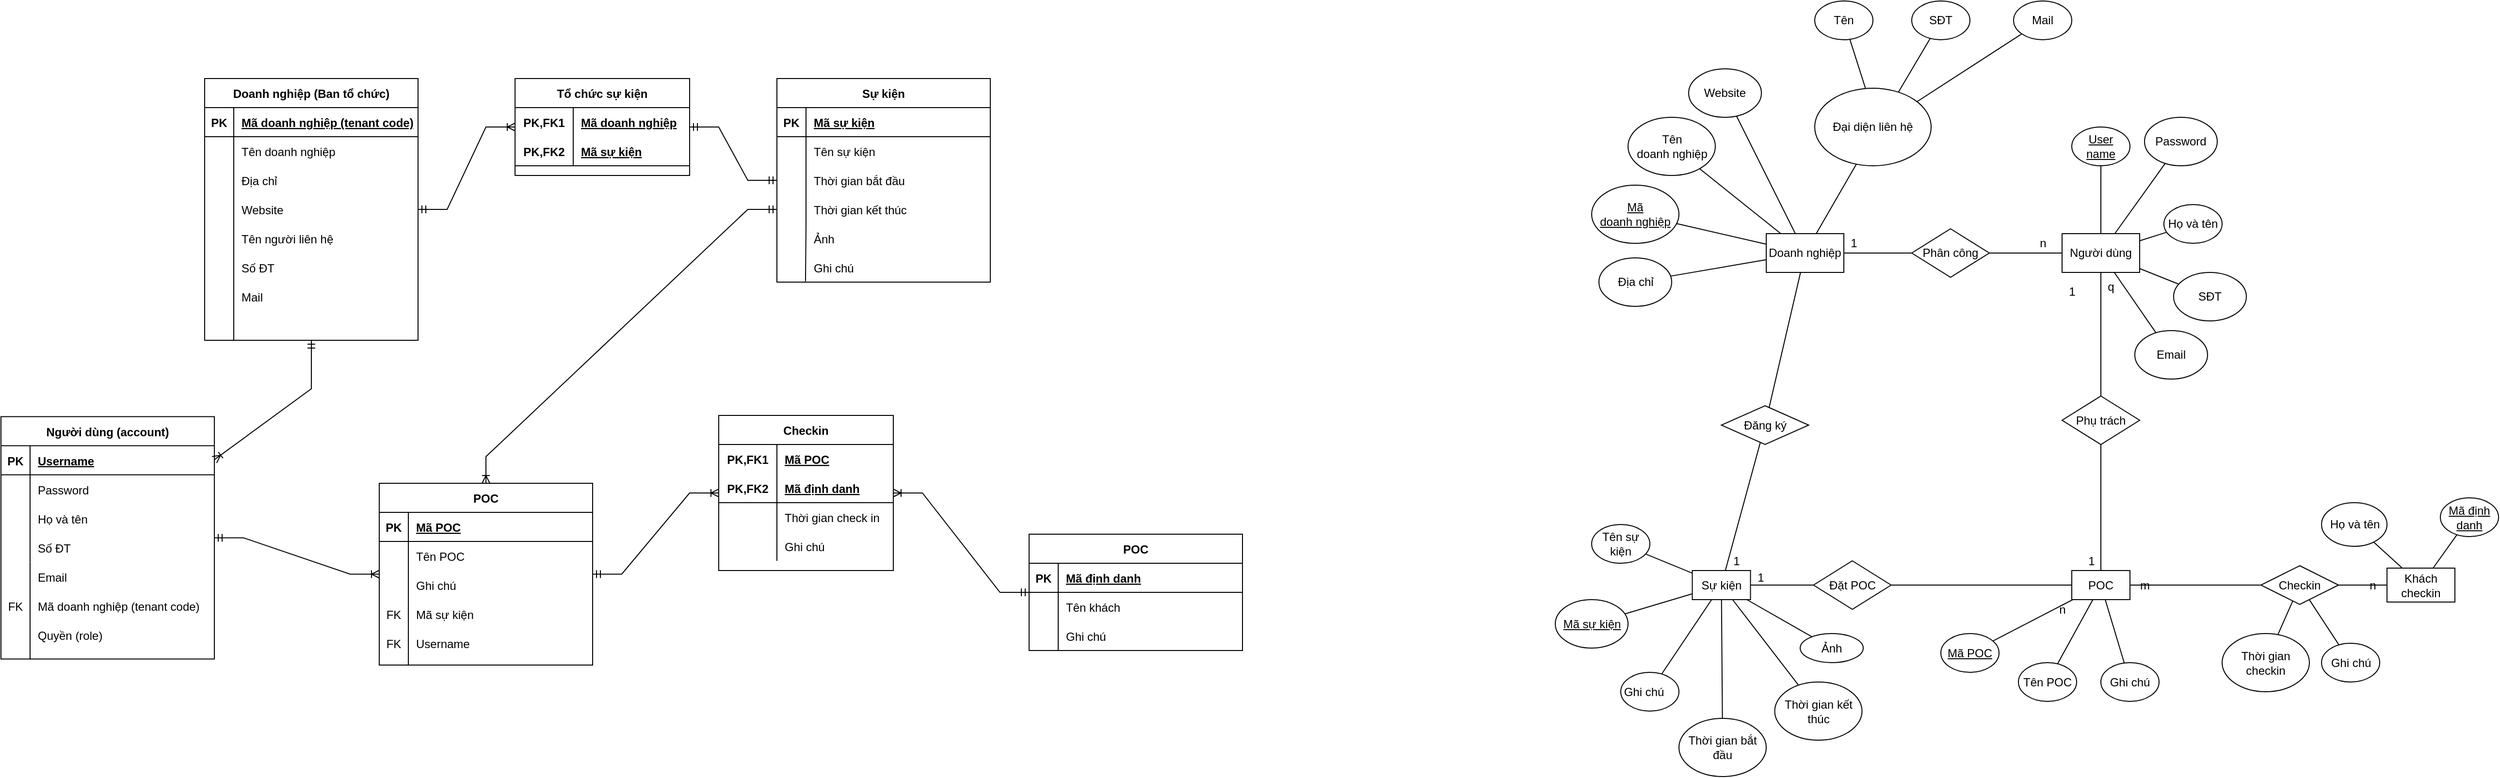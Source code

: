 <mxfile version="21.5.2" type="github" pages="2">
  <diagram id="NBLPQz6HrpRqBc9m8qpC" name="Page-1">
    <mxGraphModel dx="3808" dy="842" grid="1" gridSize="10" guides="1" tooltips="1" connect="1" arrows="1" fold="1" page="1" pageScale="1" pageWidth="850" pageHeight="1100" math="0" shadow="0">
      <root>
        <mxCell id="0" />
        <mxCell id="1" parent="0" />
        <mxCell id="om673MOu-7WY-k-pcmnC-1" value="Doanh nghiệp" style="rounded=0;whiteSpace=wrap;html=1;" parent="1" vertex="1">
          <mxGeometry x="80" y="240" width="80" height="40" as="geometry" />
        </mxCell>
        <mxCell id="om673MOu-7WY-k-pcmnC-2" value="Tên &lt;br&gt;doanh nghiệp" style="ellipse;whiteSpace=wrap;html=1;" parent="1" vertex="1">
          <mxGeometry x="-62.5" y="120" width="90" height="60" as="geometry" />
        </mxCell>
        <mxCell id="om673MOu-7WY-k-pcmnC-3" value="Website" style="ellipse;whiteSpace=wrap;html=1;" parent="1" vertex="1">
          <mxGeometry y="70" width="75" height="50" as="geometry" />
        </mxCell>
        <mxCell id="om673MOu-7WY-k-pcmnC-4" value="&lt;u&gt;Mã&lt;br&gt;doanh nghiệp&lt;/u&gt;" style="ellipse;whiteSpace=wrap;html=1;" parent="1" vertex="1">
          <mxGeometry x="-100" y="190" width="90" height="60" as="geometry" />
        </mxCell>
        <mxCell id="om673MOu-7WY-k-pcmnC-5" value="Địa chỉ" style="ellipse;whiteSpace=wrap;html=1;" parent="1" vertex="1">
          <mxGeometry x="-92.5" y="265" width="75" height="50" as="geometry" />
        </mxCell>
        <mxCell id="om673MOu-7WY-k-pcmnC-7" value="Tên" style="ellipse;whiteSpace=wrap;html=1;" parent="1" vertex="1">
          <mxGeometry x="130" width="60" height="40" as="geometry" />
        </mxCell>
        <mxCell id="om673MOu-7WY-k-pcmnC-8" value="SĐT" style="ellipse;whiteSpace=wrap;html=1;" parent="1" vertex="1">
          <mxGeometry x="230" width="60" height="40" as="geometry" />
        </mxCell>
        <mxCell id="om673MOu-7WY-k-pcmnC-9" value="Mail" style="ellipse;whiteSpace=wrap;html=1;" parent="1" vertex="1">
          <mxGeometry x="335" width="60" height="40" as="geometry" />
        </mxCell>
        <mxCell id="om673MOu-7WY-k-pcmnC-11" value="" style="endArrow=none;html=1;rounded=0;" parent="1" target="om673MOu-7WY-k-pcmnC-7" edge="1">
          <mxGeometry width="50" height="50" relative="1" as="geometry">
            <mxPoint x="188.636" y="110" as="sourcePoint" />
            <mxPoint x="130" y="195" as="targetPoint" />
          </mxGeometry>
        </mxCell>
        <mxCell id="om673MOu-7WY-k-pcmnC-12" value="" style="endArrow=none;html=1;rounded=0;" parent="1" target="om673MOu-7WY-k-pcmnC-8" edge="1">
          <mxGeometry width="50" height="50" relative="1" as="geometry">
            <mxPoint x="206.818" y="110" as="sourcePoint" />
            <mxPoint x="130" y="100" as="targetPoint" />
          </mxGeometry>
        </mxCell>
        <mxCell id="om673MOu-7WY-k-pcmnC-13" value="" style="endArrow=none;html=1;rounded=0;" parent="1" target="om673MOu-7WY-k-pcmnC-9" edge="1">
          <mxGeometry width="50" height="50" relative="1" as="geometry">
            <mxPoint x="225.909" y="110" as="sourcePoint" />
            <mxPoint x="196.953" y="132.804" as="targetPoint" />
          </mxGeometry>
        </mxCell>
        <mxCell id="om673MOu-7WY-k-pcmnC-14" value="" style="endArrow=none;html=1;rounded=0;" parent="1" source="om673MOu-7WY-k-pcmnC-2" target="om673MOu-7WY-k-pcmnC-1" edge="1">
          <mxGeometry width="50" height="50" relative="1" as="geometry">
            <mxPoint x="167.5" y="170" as="sourcePoint" />
            <mxPoint x="240" y="170" as="targetPoint" />
          </mxGeometry>
        </mxCell>
        <mxCell id="om673MOu-7WY-k-pcmnC-15" value="" style="endArrow=none;html=1;rounded=0;" parent="1" source="om673MOu-7WY-k-pcmnC-3" target="om673MOu-7WY-k-pcmnC-1" edge="1">
          <mxGeometry width="50" height="50" relative="1" as="geometry">
            <mxPoint x="32.557" y="216.525" as="sourcePoint" />
            <mxPoint x="70" y="233.333" as="targetPoint" />
          </mxGeometry>
        </mxCell>
        <mxCell id="om673MOu-7WY-k-pcmnC-16" value="" style="endArrow=none;html=1;rounded=0;" parent="1" source="om673MOu-7WY-k-pcmnC-4" target="om673MOu-7WY-k-pcmnC-1" edge="1">
          <mxGeometry width="50" height="50" relative="1" as="geometry">
            <mxPoint x="21.448" y="136.574" as="sourcePoint" />
            <mxPoint x="103.621" y="230" as="targetPoint" />
          </mxGeometry>
        </mxCell>
        <mxCell id="om673MOu-7WY-k-pcmnC-17" value="" style="endArrow=none;html=1;rounded=0;" parent="1" source="om673MOu-7WY-k-pcmnC-5" target="om673MOu-7WY-k-pcmnC-1" edge="1">
          <mxGeometry width="50" height="50" relative="1" as="geometry">
            <mxPoint x="-20.1" y="268.004" as="sourcePoint" />
            <mxPoint x="70" y="263.077" as="targetPoint" />
          </mxGeometry>
        </mxCell>
        <mxCell id="om673MOu-7WY-k-pcmnC-18" value="Người dùng" style="rounded=0;whiteSpace=wrap;html=1;" parent="1" vertex="1">
          <mxGeometry x="385" y="240" width="80" height="40" as="geometry" />
        </mxCell>
        <mxCell id="om673MOu-7WY-k-pcmnC-19" value="&lt;u&gt;User name&lt;/u&gt;" style="ellipse;whiteSpace=wrap;html=1;" parent="1" vertex="1">
          <mxGeometry x="395" y="130" width="60" height="40" as="geometry" />
        </mxCell>
        <mxCell id="om673MOu-7WY-k-pcmnC-20" value="Password" style="ellipse;whiteSpace=wrap;html=1;" parent="1" vertex="1">
          <mxGeometry x="470" y="120" width="75" height="50" as="geometry" />
        </mxCell>
        <mxCell id="om673MOu-7WY-k-pcmnC-21" value="Họ và tên" style="ellipse;whiteSpace=wrap;html=1;" parent="1" vertex="1">
          <mxGeometry x="490" y="210" width="60" height="40" as="geometry" />
        </mxCell>
        <mxCell id="om673MOu-7WY-k-pcmnC-22" value="SĐT" style="ellipse;whiteSpace=wrap;html=1;" parent="1" vertex="1">
          <mxGeometry x="500" y="280" width="75" height="50" as="geometry" />
        </mxCell>
        <mxCell id="om673MOu-7WY-k-pcmnC-23" value="Email" style="ellipse;whiteSpace=wrap;html=1;" parent="1" vertex="1">
          <mxGeometry x="460" y="340" width="75" height="50" as="geometry" />
        </mxCell>
        <mxCell id="om673MOu-7WY-k-pcmnC-24" value="Phân công" style="rhombus;whiteSpace=wrap;html=1;" parent="1" vertex="1">
          <mxGeometry x="230" y="235" width="80" height="50" as="geometry" />
        </mxCell>
        <mxCell id="om673MOu-7WY-k-pcmnC-25" value="" style="endArrow=none;html=1;rounded=0;" parent="1" source="om673MOu-7WY-k-pcmnC-1" target="om673MOu-7WY-k-pcmnC-24" edge="1">
          <mxGeometry width="50" height="50" relative="1" as="geometry">
            <mxPoint x="230" y="290" as="sourcePoint" />
            <mxPoint x="280" y="240" as="targetPoint" />
          </mxGeometry>
        </mxCell>
        <mxCell id="om673MOu-7WY-k-pcmnC-26" value="" style="endArrow=none;html=1;rounded=0;" parent="1" source="om673MOu-7WY-k-pcmnC-24" target="om673MOu-7WY-k-pcmnC-18" edge="1">
          <mxGeometry width="50" height="50" relative="1" as="geometry">
            <mxPoint x="170" y="271.333" as="sourcePoint" />
            <mxPoint x="242.025" y="273.734" as="targetPoint" />
          </mxGeometry>
        </mxCell>
        <mxCell id="om673MOu-7WY-k-pcmnC-28" value="1" style="text;html=1;align=center;verticalAlign=middle;resizable=0;points=[];autosize=1;strokeColor=none;fillColor=none;" parent="1" vertex="1">
          <mxGeometry x="155" y="235" width="30" height="30" as="geometry" />
        </mxCell>
        <mxCell id="om673MOu-7WY-k-pcmnC-29" value="n" style="text;html=1;align=center;verticalAlign=middle;resizable=0;points=[];autosize=1;strokeColor=none;fillColor=none;" parent="1" vertex="1">
          <mxGeometry x="350" y="235" width="30" height="30" as="geometry" />
        </mxCell>
        <mxCell id="om673MOu-7WY-k-pcmnC-30" value="" style="endArrow=none;html=1;rounded=0;" parent="1" source="om673MOu-7WY-k-pcmnC-18" target="om673MOu-7WY-k-pcmnC-19" edge="1">
          <mxGeometry width="50" height="50" relative="1" as="geometry">
            <mxPoint x="230" y="290" as="sourcePoint" />
            <mxPoint x="280" y="240" as="targetPoint" />
          </mxGeometry>
        </mxCell>
        <mxCell id="om673MOu-7WY-k-pcmnC-31" value="" style="endArrow=none;html=1;rounded=0;" parent="1" source="om673MOu-7WY-k-pcmnC-18" target="om673MOu-7WY-k-pcmnC-20" edge="1">
          <mxGeometry width="50" height="50" relative="1" as="geometry">
            <mxPoint x="426.364" y="250" as="sourcePoint" />
            <mxPoint x="413.61" y="179.855" as="targetPoint" />
          </mxGeometry>
        </mxCell>
        <mxCell id="om673MOu-7WY-k-pcmnC-32" value="" style="endArrow=none;html=1;rounded=0;" parent="1" source="om673MOu-7WY-k-pcmnC-18" target="om673MOu-7WY-k-pcmnC-21" edge="1">
          <mxGeometry width="50" height="50" relative="1" as="geometry">
            <mxPoint x="445.238" y="250" as="sourcePoint" />
            <mxPoint x="500.613" y="177.322" as="targetPoint" />
          </mxGeometry>
        </mxCell>
        <mxCell id="om673MOu-7WY-k-pcmnC-34" value="" style="endArrow=none;html=1;rounded=0;" parent="1" source="om673MOu-7WY-k-pcmnC-18" target="om673MOu-7WY-k-pcmnC-22" edge="1">
          <mxGeometry width="50" height="50" relative="1" as="geometry">
            <mxPoint x="470" y="258" as="sourcePoint" />
            <mxPoint x="502.642" y="248.207" as="targetPoint" />
          </mxGeometry>
        </mxCell>
        <mxCell id="om673MOu-7WY-k-pcmnC-35" value="" style="endArrow=none;html=1;rounded=0;" parent="1" source="om673MOu-7WY-k-pcmnC-18" target="om673MOu-7WY-k-pcmnC-23" edge="1">
          <mxGeometry width="50" height="50" relative="1" as="geometry">
            <mxPoint x="470" y="285.294" as="sourcePoint" />
            <mxPoint x="515.018" y="302.507" as="targetPoint" />
          </mxGeometry>
        </mxCell>
        <mxCell id="om673MOu-7WY-k-pcmnC-36" value="Sự kiện" style="rounded=0;whiteSpace=wrap;html=1;" parent="1" vertex="1">
          <mxGeometry x="3.75" y="587.5" width="60" height="30" as="geometry" />
        </mxCell>
        <mxCell id="om673MOu-7WY-k-pcmnC-37" value="Tên sự kiện" style="ellipse;whiteSpace=wrap;html=1;" parent="1" vertex="1">
          <mxGeometry x="-100" y="540" width="60" height="40" as="geometry" />
        </mxCell>
        <mxCell id="om673MOu-7WY-k-pcmnC-38" value="&lt;u&gt;Mã sự kiện&lt;/u&gt;" style="ellipse;whiteSpace=wrap;html=1;" parent="1" vertex="1">
          <mxGeometry x="-137.5" y="617.5" width="75" height="50" as="geometry" />
        </mxCell>
        <mxCell id="om673MOu-7WY-k-pcmnC-40" value="Ghi chú&lt;span style=&quot;white-space: pre;&quot;&gt;&#x9;&lt;/span&gt;" style="ellipse;whiteSpace=wrap;html=1;" parent="1" vertex="1">
          <mxGeometry x="-70" y="692.5" width="60" height="40" as="geometry" />
        </mxCell>
        <mxCell id="om673MOu-7WY-k-pcmnC-41" value="Thời gian bắt đầu" style="ellipse;whiteSpace=wrap;html=1;" parent="1" vertex="1">
          <mxGeometry x="-10" y="740" width="90" height="60" as="geometry" />
        </mxCell>
        <mxCell id="om673MOu-7WY-k-pcmnC-42" value="Thời gian kết thúc" style="ellipse;whiteSpace=wrap;html=1;" parent="1" vertex="1">
          <mxGeometry x="88.75" y="702.5" width="90" height="60" as="geometry" />
        </mxCell>
        <mxCell id="om673MOu-7WY-k-pcmnC-44" value="" style="endArrow=none;html=1;rounded=0;" parent="1" source="om673MOu-7WY-k-pcmnC-37" target="om673MOu-7WY-k-pcmnC-36" edge="1">
          <mxGeometry width="50" height="50" relative="1" as="geometry">
            <mxPoint x="-63.3" y="599.767" as="sourcePoint" />
            <mxPoint x="8.75" y="619.423" as="targetPoint" />
          </mxGeometry>
        </mxCell>
        <mxCell id="om673MOu-7WY-k-pcmnC-45" value="" style="endArrow=none;html=1;rounded=0;" parent="1" source="om673MOu-7WY-k-pcmnC-38" target="om673MOu-7WY-k-pcmnC-36" edge="1">
          <mxGeometry width="50" height="50" relative="1" as="geometry">
            <mxPoint x="-70.693" y="655.42" as="sourcePoint" />
            <mxPoint x="8.75" y="635.136" as="targetPoint" />
          </mxGeometry>
        </mxCell>
        <mxCell id="om673MOu-7WY-k-pcmnC-46" value="" style="endArrow=none;html=1;rounded=0;" parent="1" source="om673MOu-7WY-k-pcmnC-40" target="om673MOu-7WY-k-pcmnC-36" edge="1">
          <mxGeometry width="50" height="50" relative="1" as="geometry">
            <mxPoint x="-41.144" y="697.553" as="sourcePoint" />
            <mxPoint x="21.667" y="642.5" as="targetPoint" />
          </mxGeometry>
        </mxCell>
        <mxCell id="om673MOu-7WY-k-pcmnC-47" value="" style="endArrow=none;html=1;rounded=0;" parent="1" source="om673MOu-7WY-k-pcmnC-41" target="om673MOu-7WY-k-pcmnC-36" edge="1">
          <mxGeometry width="50" height="50" relative="1" as="geometry">
            <mxPoint x="8.131" y="762.714" as="sourcePoint" />
            <mxPoint x="35.363" y="642.5" as="targetPoint" />
          </mxGeometry>
        </mxCell>
        <mxCell id="om673MOu-7WY-k-pcmnC-48" value="" style="endArrow=none;html=1;rounded=0;" parent="1" source="om673MOu-7WY-k-pcmnC-42" target="om673MOu-7WY-k-pcmnC-36" edge="1">
          <mxGeometry width="50" height="50" relative="1" as="geometry">
            <mxPoint x="83.988" y="763.214" as="sourcePoint" />
            <mxPoint x="43.75" y="642.5" as="targetPoint" />
          </mxGeometry>
        </mxCell>
        <mxCell id="om673MOu-7WY-k-pcmnC-49" value="Đặt POC" style="rhombus;whiteSpace=wrap;html=1;" parent="1" vertex="1">
          <mxGeometry x="128.75" y="577.5" width="80" height="50" as="geometry" />
        </mxCell>
        <mxCell id="om673MOu-7WY-k-pcmnC-50" value="" style="endArrow=none;html=1;rounded=0;" parent="1" source="om673MOu-7WY-k-pcmnC-36" target="om673MOu-7WY-k-pcmnC-49" edge="1">
          <mxGeometry width="50" height="50" relative="1" as="geometry">
            <mxPoint x="138.75" y="572.5" as="sourcePoint" />
            <mxPoint x="188.75" y="522.5" as="targetPoint" />
          </mxGeometry>
        </mxCell>
        <mxCell id="om673MOu-7WY-k-pcmnC-53" value="n" style="text;html=1;align=center;verticalAlign=middle;resizable=0;points=[];autosize=1;strokeColor=none;fillColor=none;" parent="1" vertex="1">
          <mxGeometry x="370" y="612.5" width="30" height="30" as="geometry" />
        </mxCell>
        <mxCell id="om673MOu-7WY-k-pcmnC-54" value="" style="endArrow=none;html=1;rounded=0;" parent="1" source="om673MOu-7WY-k-pcmnC-56" target="om673MOu-7WY-k-pcmnC-49" edge="1">
          <mxGeometry width="50" height="50" relative="1" as="geometry">
            <mxPoint x="230" y="490" as="sourcePoint" />
            <mxPoint x="280" y="440" as="targetPoint" />
          </mxGeometry>
        </mxCell>
        <mxCell id="om673MOu-7WY-k-pcmnC-55" value="&lt;u&gt;Mã POC&lt;/u&gt;" style="ellipse;whiteSpace=wrap;html=1;" parent="1" vertex="1">
          <mxGeometry x="260" y="652.5" width="60" height="40" as="geometry" />
        </mxCell>
        <mxCell id="om673MOu-7WY-k-pcmnC-56" value="POC" style="rounded=0;whiteSpace=wrap;html=1;" parent="1" vertex="1">
          <mxGeometry x="395" y="587.5" width="60" height="30" as="geometry" />
        </mxCell>
        <mxCell id="om673MOu-7WY-k-pcmnC-57" value="" style="endArrow=none;html=1;rounded=0;" parent="1" source="om673MOu-7WY-k-pcmnC-55" target="om673MOu-7WY-k-pcmnC-56" edge="1">
          <mxGeometry width="50" height="50" relative="1" as="geometry">
            <mxPoint x="370" y="602.5" as="sourcePoint" />
            <mxPoint x="420" y="552.5" as="targetPoint" />
          </mxGeometry>
        </mxCell>
        <mxCell id="om673MOu-7WY-k-pcmnC-58" value="Checkin" style="rhombus;whiteSpace=wrap;html=1;" parent="1" vertex="1">
          <mxGeometry x="590" y="582.5" width="80" height="40" as="geometry" />
        </mxCell>
        <mxCell id="om673MOu-7WY-k-pcmnC-59" value="Khách checkin" style="rounded=0;whiteSpace=wrap;html=1;" parent="1" vertex="1">
          <mxGeometry x="720" y="585" width="70" height="35" as="geometry" />
        </mxCell>
        <mxCell id="om673MOu-7WY-k-pcmnC-60" value="Mã định danh" style="ellipse;whiteSpace=wrap;html=1;fontStyle=4" parent="1" vertex="1">
          <mxGeometry x="775" y="512.5" width="60" height="40" as="geometry" />
        </mxCell>
        <mxCell id="om673MOu-7WY-k-pcmnC-61" value="Họ và tên" style="ellipse;whiteSpace=wrap;html=1;" parent="1" vertex="1">
          <mxGeometry x="652.5" y="517.5" width="67.5" height="45" as="geometry" />
        </mxCell>
        <mxCell id="om673MOu-7WY-k-pcmnC-64" value="Thời gian checkin" style="ellipse;whiteSpace=wrap;html=1;" parent="1" vertex="1">
          <mxGeometry x="550" y="652.5" width="90" height="60" as="geometry" />
        </mxCell>
        <mxCell id="om673MOu-7WY-k-pcmnC-65" value="" style="endArrow=none;html=1;rounded=0;" parent="1" source="om673MOu-7WY-k-pcmnC-64" target="om673MOu-7WY-k-pcmnC-58" edge="1">
          <mxGeometry width="50" height="50" relative="1" as="geometry">
            <mxPoint x="435" y="622.5" as="sourcePoint" />
            <mxPoint x="485" y="572.5" as="targetPoint" />
          </mxGeometry>
        </mxCell>
        <mxCell id="om673MOu-7WY-k-pcmnC-66" value="" style="endArrow=none;html=1;rounded=0;startArrow=none;" parent="1" source="om673MOu-7WY-k-pcmnC-56" target="om673MOu-7WY-k-pcmnC-58" edge="1">
          <mxGeometry width="50" height="50" relative="1" as="geometry">
            <mxPoint x="240" y="612.5" as="sourcePoint" />
            <mxPoint x="290" y="562.5" as="targetPoint" />
          </mxGeometry>
        </mxCell>
        <mxCell id="om673MOu-7WY-k-pcmnC-67" value="" style="endArrow=none;html=1;rounded=0;" parent="1" source="om673MOu-7WY-k-pcmnC-58" target="om673MOu-7WY-k-pcmnC-59" edge="1">
          <mxGeometry width="50" height="50" relative="1" as="geometry">
            <mxPoint x="530" y="621.429" as="sourcePoint" />
            <mxPoint x="602.667" y="618.833" as="targetPoint" />
          </mxGeometry>
        </mxCell>
        <mxCell id="om673MOu-7WY-k-pcmnC-68" value="" style="endArrow=none;html=1;rounded=0;" parent="1" source="om673MOu-7WY-k-pcmnC-60" target="om673MOu-7WY-k-pcmnC-59" edge="1">
          <mxGeometry width="50" height="50" relative="1" as="geometry">
            <mxPoint x="680" y="622.5" as="sourcePoint" />
            <mxPoint x="735" y="622.5" as="targetPoint" />
          </mxGeometry>
        </mxCell>
        <mxCell id="om673MOu-7WY-k-pcmnC-69" value="" style="endArrow=none;html=1;rounded=0;" parent="1" source="om673MOu-7WY-k-pcmnC-61" target="om673MOu-7WY-k-pcmnC-59" edge="1">
          <mxGeometry width="50" height="50" relative="1" as="geometry">
            <mxPoint x="789.081" y="682.893" as="sourcePoint" />
            <mxPoint x="775.469" y="640" as="targetPoint" />
          </mxGeometry>
        </mxCell>
        <mxCell id="om673MOu-7WY-k-pcmnC-71" value="n" style="text;html=1;align=center;verticalAlign=middle;resizable=0;points=[];autosize=1;strokeColor=none;fillColor=none;" parent="1" vertex="1">
          <mxGeometry x="690" y="587.5" width="30" height="30" as="geometry" />
        </mxCell>
        <mxCell id="om673MOu-7WY-k-pcmnC-72" value="1" style="text;html=1;align=center;verticalAlign=middle;resizable=0;points=[];autosize=1;strokeColor=none;fillColor=none;" parent="1" vertex="1">
          <mxGeometry x="58.75" y="580" width="30" height="30" as="geometry" />
        </mxCell>
        <mxCell id="om673MOu-7WY-k-pcmnC-73" value="Phụ trách" style="rhombus;whiteSpace=wrap;html=1;" parent="1" vertex="1">
          <mxGeometry x="385" y="407.5" width="80" height="50" as="geometry" />
        </mxCell>
        <mxCell id="om673MOu-7WY-k-pcmnC-74" value="Ghi chú" style="ellipse;whiteSpace=wrap;html=1;" parent="1" vertex="1">
          <mxGeometry x="652.5" y="662.5" width="60" height="40" as="geometry" />
        </mxCell>
        <mxCell id="om673MOu-7WY-k-pcmnC-75" value="" style="endArrow=none;html=1;rounded=0;" parent="1" source="om673MOu-7WY-k-pcmnC-74" target="om673MOu-7WY-k-pcmnC-58" edge="1">
          <mxGeometry width="50" height="50" relative="1" as="geometry">
            <mxPoint x="623.22" y="683.005" as="sourcePoint" />
            <mxPoint x="635.122" y="640.061" as="targetPoint" />
          </mxGeometry>
        </mxCell>
        <mxCell id="om673MOu-7WY-k-pcmnC-76" value="" style="endArrow=none;html=1;rounded=0;" parent="1" source="om673MOu-7WY-k-pcmnC-73" target="om673MOu-7WY-k-pcmnC-18" edge="1">
          <mxGeometry width="50" height="50" relative="1" as="geometry">
            <mxPoint x="290" y="440" as="sourcePoint" />
            <mxPoint x="340" y="390" as="targetPoint" />
          </mxGeometry>
        </mxCell>
        <mxCell id="om673MOu-7WY-k-pcmnC-77" value="" style="endArrow=none;html=1;rounded=0;" parent="1" source="om673MOu-7WY-k-pcmnC-56" target="om673MOu-7WY-k-pcmnC-73" edge="1">
          <mxGeometry width="50" height="50" relative="1" as="geometry">
            <mxPoint x="235.714" y="388.929" as="sourcePoint" />
            <mxPoint x="147.778" y="290" as="targetPoint" />
          </mxGeometry>
        </mxCell>
        <mxCell id="om673MOu-7WY-k-pcmnC-78" value="1" style="text;html=1;align=center;verticalAlign=middle;resizable=0;points=[];autosize=1;strokeColor=none;fillColor=none;" parent="1" vertex="1">
          <mxGeometry x="400" y="562.5" width="30" height="30" as="geometry" />
        </mxCell>
        <mxCell id="om673MOu-7WY-k-pcmnC-79" value="q" style="text;html=1;align=center;verticalAlign=middle;resizable=0;points=[];autosize=1;strokeColor=none;fillColor=none;" parent="1" vertex="1">
          <mxGeometry x="420" y="280" width="30" height="30" as="geometry" />
        </mxCell>
        <mxCell id="om673MOu-7WY-k-pcmnC-80" value="Ghi chú" style="ellipse;whiteSpace=wrap;html=1;" parent="1" vertex="1">
          <mxGeometry x="425" y="682.5" width="60" height="40" as="geometry" />
        </mxCell>
        <mxCell id="om673MOu-7WY-k-pcmnC-81" value="" style="endArrow=none;html=1;rounded=0;" parent="1" source="om673MOu-7WY-k-pcmnC-56" target="om673MOu-7WY-k-pcmnC-80" edge="1">
          <mxGeometry width="50" height="50" relative="1" as="geometry">
            <mxPoint x="456.648" y="571.709" as="sourcePoint" />
            <mxPoint x="441.429" y="607.5" as="targetPoint" />
          </mxGeometry>
        </mxCell>
        <mxCell id="a5qVzslOi8bkMz1FifIJ-1" value="Ảnh" style="ellipse;whiteSpace=wrap;html=1;" parent="1" vertex="1">
          <mxGeometry x="115" y="652.5" width="65" height="30" as="geometry" />
        </mxCell>
        <mxCell id="a5qVzslOi8bkMz1FifIJ-2" value="" style="endArrow=none;html=1;rounded=0;" parent="1" source="a5qVzslOi8bkMz1FifIJ-1" target="om673MOu-7WY-k-pcmnC-36" edge="1">
          <mxGeometry width="50" height="50" relative="1" as="geometry">
            <mxPoint x="153.197" y="717.806" as="sourcePoint" />
            <mxPoint x="59.327" y="627.5" as="targetPoint" />
          </mxGeometry>
        </mxCell>
        <mxCell id="a5qVzslOi8bkMz1FifIJ-3" value="Tên POC" style="ellipse;whiteSpace=wrap;html=1;" parent="1" vertex="1">
          <mxGeometry x="340" y="682.5" width="60" height="40" as="geometry" />
        </mxCell>
        <mxCell id="a5qVzslOi8bkMz1FifIJ-4" value="" style="endArrow=none;html=1;rounded=0;" parent="1" source="om673MOu-7WY-k-pcmnC-56" target="a5qVzslOi8bkMz1FifIJ-3" edge="1">
          <mxGeometry width="50" height="50" relative="1" as="geometry">
            <mxPoint x="412.941" y="607.5" as="sourcePoint" />
            <mxPoint x="329.157" y="550.527" as="targetPoint" />
          </mxGeometry>
        </mxCell>
        <mxCell id="om673MOu-7WY-k-pcmnC-70" value="m" style="text;html=1;align=center;verticalAlign=middle;resizable=0;points=[];autosize=1;strokeColor=none;fillColor=none;" parent="1" vertex="1">
          <mxGeometry x="455" y="587.5" width="30" height="30" as="geometry" />
        </mxCell>
        <mxCell id="a5qVzslOi8bkMz1FifIJ-5" value="" style="endArrow=none;html=1;rounded=0;" parent="1" source="om673MOu-7WY-k-pcmnC-56" target="om673MOu-7WY-k-pcmnC-70" edge="1">
          <mxGeometry width="50" height="50" relative="1" as="geometry">
            <mxPoint x="455" y="612.5" as="sourcePoint" />
            <mxPoint x="590" y="612.5" as="targetPoint" />
          </mxGeometry>
        </mxCell>
        <mxCell id="bQAw-_y4k-nLKu9BF-pn-3" value="" style="endArrow=none;html=1;rounded=0;startArrow=none;" parent="1" source="bQAw-_y4k-nLKu9BF-pn-1" target="om673MOu-7WY-k-pcmnC-36" edge="1">
          <mxGeometry width="50" height="50" relative="1" as="geometry">
            <mxPoint x="73.75" y="597.591" as="sourcePoint" />
            <mxPoint x="223.279" y="523.279" as="targetPoint" />
          </mxGeometry>
        </mxCell>
        <mxCell id="bQAw-_y4k-nLKu9BF-pn-4" value="1" style="text;html=1;align=center;verticalAlign=middle;resizable=0;points=[];autosize=1;strokeColor=none;fillColor=none;" parent="1" vertex="1">
          <mxGeometry x="33.75" y="562.5" width="30" height="30" as="geometry" />
        </mxCell>
        <mxCell id="bQAw-_y4k-nLKu9BF-pn-5" value="1" style="text;html=1;align=center;verticalAlign=middle;resizable=0;points=[];autosize=1;strokeColor=none;fillColor=none;" parent="1" vertex="1">
          <mxGeometry x="380" y="285" width="30" height="30" as="geometry" />
        </mxCell>
        <mxCell id="bQAw-_y4k-nLKu9BF-pn-1" value="Đăng ký" style="rhombus;whiteSpace=wrap;html=1;" parent="1" vertex="1">
          <mxGeometry x="33.75" y="417.5" width="90" height="40" as="geometry" />
        </mxCell>
        <mxCell id="bQAw-_y4k-nLKu9BF-pn-7" value="" style="endArrow=none;html=1;rounded=0;" parent="1" source="om673MOu-7WY-k-pcmnC-1" target="bQAw-_y4k-nLKu9BF-pn-1" edge="1">
          <mxGeometry width="50" height="50" relative="1" as="geometry">
            <mxPoint x="50.885" y="587.5" as="sourcePoint" />
            <mxPoint x="402.153" y="280" as="targetPoint" />
          </mxGeometry>
        </mxCell>
        <mxCell id="bQAw-_y4k-nLKu9BF-pn-10" value="" style="endArrow=none;html=1;rounded=0;" parent="1" source="om673MOu-7WY-k-pcmnC-1" edge="1">
          <mxGeometry width="50" height="50" relative="1" as="geometry">
            <mxPoint x="177.059" y="153.529" as="sourcePoint" />
            <mxPoint x="183.462" y="150" as="targetPoint" />
          </mxGeometry>
        </mxCell>
        <mxCell id="PS5uZhhm2lRTmKztlze7-1" value="Đại diện liên hệ" style="ellipse;whiteSpace=wrap;html=1;" parent="1" vertex="1">
          <mxGeometry x="130" y="90" width="120" height="80" as="geometry" />
        </mxCell>
        <mxCell id="EWfTxcbi-qjkXGXBeAcr-1" value="Doanh nghiệp (Ban tổ chức)" style="shape=table;startSize=30;container=1;collapsible=1;childLayout=tableLayout;fixedRows=1;rowLines=0;fontStyle=1;align=center;resizeLast=1;" parent="1" vertex="1">
          <mxGeometry x="-1530" y="80" width="220" height="270" as="geometry" />
        </mxCell>
        <mxCell id="EWfTxcbi-qjkXGXBeAcr-2" value="" style="shape=tableRow;horizontal=0;startSize=0;swimlaneHead=0;swimlaneBody=0;fillColor=none;collapsible=0;dropTarget=0;points=[[0,0.5],[1,0.5]];portConstraint=eastwest;top=0;left=0;right=0;bottom=1;" parent="EWfTxcbi-qjkXGXBeAcr-1" vertex="1">
          <mxGeometry y="30" width="220" height="30" as="geometry" />
        </mxCell>
        <mxCell id="EWfTxcbi-qjkXGXBeAcr-3" value="PK" style="shape=partialRectangle;connectable=0;fillColor=none;top=0;left=0;bottom=0;right=0;fontStyle=1;overflow=hidden;" parent="EWfTxcbi-qjkXGXBeAcr-2" vertex="1">
          <mxGeometry width="30" height="30" as="geometry">
            <mxRectangle width="30" height="30" as="alternateBounds" />
          </mxGeometry>
        </mxCell>
        <mxCell id="EWfTxcbi-qjkXGXBeAcr-4" value="Mã doanh nghiệp (tenant code)" style="shape=partialRectangle;connectable=0;fillColor=none;top=0;left=0;bottom=0;right=0;align=left;spacingLeft=6;fontStyle=5;overflow=hidden;" parent="EWfTxcbi-qjkXGXBeAcr-2" vertex="1">
          <mxGeometry x="30" width="190" height="30" as="geometry">
            <mxRectangle width="190" height="30" as="alternateBounds" />
          </mxGeometry>
        </mxCell>
        <mxCell id="EWfTxcbi-qjkXGXBeAcr-5" value="" style="shape=tableRow;horizontal=0;startSize=0;swimlaneHead=0;swimlaneBody=0;fillColor=none;collapsible=0;dropTarget=0;points=[[0,0.5],[1,0.5]];portConstraint=eastwest;top=0;left=0;right=0;bottom=0;" parent="EWfTxcbi-qjkXGXBeAcr-1" vertex="1">
          <mxGeometry y="60" width="220" height="30" as="geometry" />
        </mxCell>
        <mxCell id="EWfTxcbi-qjkXGXBeAcr-6" value="" style="shape=partialRectangle;connectable=0;fillColor=none;top=0;left=0;bottom=0;right=0;editable=1;overflow=hidden;" parent="EWfTxcbi-qjkXGXBeAcr-5" vertex="1">
          <mxGeometry width="30" height="30" as="geometry">
            <mxRectangle width="30" height="30" as="alternateBounds" />
          </mxGeometry>
        </mxCell>
        <mxCell id="EWfTxcbi-qjkXGXBeAcr-7" value="Tên doanh nghiệp" style="shape=partialRectangle;connectable=0;fillColor=none;top=0;left=0;bottom=0;right=0;align=left;spacingLeft=6;overflow=hidden;" parent="EWfTxcbi-qjkXGXBeAcr-5" vertex="1">
          <mxGeometry x="30" width="190" height="30" as="geometry">
            <mxRectangle width="190" height="30" as="alternateBounds" />
          </mxGeometry>
        </mxCell>
        <mxCell id="EWfTxcbi-qjkXGXBeAcr-8" value="" style="shape=tableRow;horizontal=0;startSize=0;swimlaneHead=0;swimlaneBody=0;fillColor=none;collapsible=0;dropTarget=0;points=[[0,0.5],[1,0.5]];portConstraint=eastwest;top=0;left=0;right=0;bottom=0;" parent="EWfTxcbi-qjkXGXBeAcr-1" vertex="1">
          <mxGeometry y="90" width="220" height="30" as="geometry" />
        </mxCell>
        <mxCell id="EWfTxcbi-qjkXGXBeAcr-9" value="" style="shape=partialRectangle;connectable=0;fillColor=none;top=0;left=0;bottom=0;right=0;editable=1;overflow=hidden;" parent="EWfTxcbi-qjkXGXBeAcr-8" vertex="1">
          <mxGeometry width="30" height="30" as="geometry">
            <mxRectangle width="30" height="30" as="alternateBounds" />
          </mxGeometry>
        </mxCell>
        <mxCell id="EWfTxcbi-qjkXGXBeAcr-10" value="Địa chỉ" style="shape=partialRectangle;connectable=0;fillColor=none;top=0;left=0;bottom=0;right=0;align=left;spacingLeft=6;overflow=hidden;" parent="EWfTxcbi-qjkXGXBeAcr-8" vertex="1">
          <mxGeometry x="30" width="190" height="30" as="geometry">
            <mxRectangle width="190" height="30" as="alternateBounds" />
          </mxGeometry>
        </mxCell>
        <mxCell id="EWfTxcbi-qjkXGXBeAcr-11" value="" style="shape=tableRow;horizontal=0;startSize=0;swimlaneHead=0;swimlaneBody=0;fillColor=none;collapsible=0;dropTarget=0;points=[[0,0.5],[1,0.5]];portConstraint=eastwest;top=0;left=0;right=0;bottom=0;" parent="EWfTxcbi-qjkXGXBeAcr-1" vertex="1">
          <mxGeometry y="120" width="220" height="30" as="geometry" />
        </mxCell>
        <mxCell id="EWfTxcbi-qjkXGXBeAcr-12" value="" style="shape=partialRectangle;connectable=0;fillColor=none;top=0;left=0;bottom=0;right=0;editable=1;overflow=hidden;" parent="EWfTxcbi-qjkXGXBeAcr-11" vertex="1">
          <mxGeometry width="30" height="30" as="geometry">
            <mxRectangle width="30" height="30" as="alternateBounds" />
          </mxGeometry>
        </mxCell>
        <mxCell id="EWfTxcbi-qjkXGXBeAcr-13" value="Website" style="shape=partialRectangle;connectable=0;fillColor=none;top=0;left=0;bottom=0;right=0;align=left;spacingLeft=6;overflow=hidden;" parent="EWfTxcbi-qjkXGXBeAcr-11" vertex="1">
          <mxGeometry x="30" width="190" height="30" as="geometry">
            <mxRectangle width="190" height="30" as="alternateBounds" />
          </mxGeometry>
        </mxCell>
        <mxCell id="6AneTU_jauQ3DX77gTmR-18" value="" style="shape=tableRow;horizontal=0;startSize=0;swimlaneHead=0;swimlaneBody=0;fillColor=none;collapsible=0;dropTarget=0;points=[[0,0.5],[1,0.5]];portConstraint=eastwest;top=0;left=0;right=0;bottom=0;" parent="1" vertex="1">
          <mxGeometry x="-1530" y="230" width="220" height="30" as="geometry" />
        </mxCell>
        <mxCell id="6AneTU_jauQ3DX77gTmR-19" value="" style="shape=partialRectangle;connectable=0;fillColor=none;top=0;left=0;bottom=0;right=0;editable=1;overflow=hidden;" parent="6AneTU_jauQ3DX77gTmR-18" vertex="1">
          <mxGeometry width="30" height="30" as="geometry">
            <mxRectangle width="30" height="30" as="alternateBounds" />
          </mxGeometry>
        </mxCell>
        <mxCell id="6AneTU_jauQ3DX77gTmR-20" value="Tên người liên hệ" style="shape=partialRectangle;connectable=0;fillColor=none;top=0;left=0;bottom=0;right=0;align=left;spacingLeft=6;overflow=hidden;" parent="6AneTU_jauQ3DX77gTmR-18" vertex="1">
          <mxGeometry x="30" width="190" height="30" as="geometry">
            <mxRectangle width="190" height="30" as="alternateBounds" />
          </mxGeometry>
        </mxCell>
        <mxCell id="6AneTU_jauQ3DX77gTmR-21" value="" style="shape=tableRow;horizontal=0;startSize=0;swimlaneHead=0;swimlaneBody=0;fillColor=none;collapsible=0;dropTarget=0;points=[[0,0.5],[1,0.5]];portConstraint=eastwest;top=0;left=0;right=0;bottom=0;" parent="1" vertex="1">
          <mxGeometry x="-1530" y="260" width="220" height="30" as="geometry" />
        </mxCell>
        <mxCell id="6AneTU_jauQ3DX77gTmR-22" value="" style="shape=partialRectangle;connectable=0;fillColor=none;top=0;left=0;bottom=0;right=0;editable=1;overflow=hidden;" parent="6AneTU_jauQ3DX77gTmR-21" vertex="1">
          <mxGeometry width="30" height="30" as="geometry">
            <mxRectangle width="30" height="30" as="alternateBounds" />
          </mxGeometry>
        </mxCell>
        <mxCell id="6AneTU_jauQ3DX77gTmR-23" value="Số ĐT" style="shape=partialRectangle;connectable=0;fillColor=none;top=0;left=0;bottom=0;right=0;align=left;spacingLeft=6;overflow=hidden;" parent="6AneTU_jauQ3DX77gTmR-21" vertex="1">
          <mxGeometry x="30" width="190" height="30" as="geometry">
            <mxRectangle width="190" height="30" as="alternateBounds" />
          </mxGeometry>
        </mxCell>
        <mxCell id="6AneTU_jauQ3DX77gTmR-24" value="" style="shape=tableRow;horizontal=0;startSize=0;swimlaneHead=0;swimlaneBody=0;fillColor=none;collapsible=0;dropTarget=0;points=[[0,0.5],[1,0.5]];portConstraint=eastwest;top=0;left=0;right=0;bottom=0;" parent="1" vertex="1">
          <mxGeometry x="-1530" y="290" width="220" height="30" as="geometry" />
        </mxCell>
        <mxCell id="6AneTU_jauQ3DX77gTmR-25" value="" style="shape=partialRectangle;connectable=0;fillColor=none;top=0;left=0;bottom=0;right=0;editable=1;overflow=hidden;" parent="6AneTU_jauQ3DX77gTmR-24" vertex="1">
          <mxGeometry width="30" height="30" as="geometry">
            <mxRectangle width="30" height="30" as="alternateBounds" />
          </mxGeometry>
        </mxCell>
        <mxCell id="6AneTU_jauQ3DX77gTmR-26" value="Mail" style="shape=partialRectangle;connectable=0;fillColor=none;top=0;left=0;bottom=0;right=0;align=left;spacingLeft=6;overflow=hidden;" parent="6AneTU_jauQ3DX77gTmR-24" vertex="1">
          <mxGeometry x="30" width="190" height="30" as="geometry">
            <mxRectangle width="190" height="30" as="alternateBounds" />
          </mxGeometry>
        </mxCell>
        <mxCell id="6AneTU_jauQ3DX77gTmR-27" value="" style="endArrow=none;html=1;rounded=0;" parent="1" edge="1">
          <mxGeometry width="50" height="50" relative="1" as="geometry">
            <mxPoint x="-1500" y="350" as="sourcePoint" />
            <mxPoint x="-1500" y="225" as="targetPoint" />
          </mxGeometry>
        </mxCell>
        <mxCell id="6AneTU_jauQ3DX77gTmR-31" value="Tổ chức sự kiện" style="shape=table;startSize=30;container=1;collapsible=1;childLayout=tableLayout;fixedRows=1;rowLines=0;fontStyle=1;align=center;resizeLast=1;" parent="1" vertex="1">
          <mxGeometry x="-1210" y="80" width="180" height="100" as="geometry">
            <mxRectangle x="-1030" y="220" width="130" height="30" as="alternateBounds" />
          </mxGeometry>
        </mxCell>
        <mxCell id="6AneTU_jauQ3DX77gTmR-32" value="" style="shape=tableRow;horizontal=0;startSize=0;swimlaneHead=0;swimlaneBody=0;fillColor=none;collapsible=0;dropTarget=0;points=[[0,0.5],[1,0.5]];portConstraint=eastwest;top=0;left=0;right=0;bottom=0;" parent="6AneTU_jauQ3DX77gTmR-31" vertex="1">
          <mxGeometry y="30" width="180" height="30" as="geometry" />
        </mxCell>
        <mxCell id="6AneTU_jauQ3DX77gTmR-33" value="PK,FK1" style="shape=partialRectangle;connectable=0;fillColor=none;top=0;left=0;bottom=0;right=0;fontStyle=1;overflow=hidden;" parent="6AneTU_jauQ3DX77gTmR-32" vertex="1">
          <mxGeometry width="60" height="30" as="geometry">
            <mxRectangle width="60" height="30" as="alternateBounds" />
          </mxGeometry>
        </mxCell>
        <mxCell id="6AneTU_jauQ3DX77gTmR-34" value="Mã doanh nghiệp" style="shape=partialRectangle;connectable=0;fillColor=none;top=0;left=0;bottom=0;right=0;align=left;spacingLeft=6;fontStyle=5;overflow=hidden;" parent="6AneTU_jauQ3DX77gTmR-32" vertex="1">
          <mxGeometry x="60" width="120" height="30" as="geometry">
            <mxRectangle width="120" height="30" as="alternateBounds" />
          </mxGeometry>
        </mxCell>
        <mxCell id="6AneTU_jauQ3DX77gTmR-35" value="" style="shape=tableRow;horizontal=0;startSize=0;swimlaneHead=0;swimlaneBody=0;fillColor=none;collapsible=0;dropTarget=0;points=[[0,0.5],[1,0.5]];portConstraint=eastwest;top=0;left=0;right=0;bottom=1;" parent="6AneTU_jauQ3DX77gTmR-31" vertex="1">
          <mxGeometry y="60" width="180" height="30" as="geometry" />
        </mxCell>
        <mxCell id="6AneTU_jauQ3DX77gTmR-36" value="PK,FK2" style="shape=partialRectangle;connectable=0;fillColor=none;top=0;left=0;bottom=0;right=0;fontStyle=1;overflow=hidden;" parent="6AneTU_jauQ3DX77gTmR-35" vertex="1">
          <mxGeometry width="60" height="30" as="geometry">
            <mxRectangle width="60" height="30" as="alternateBounds" />
          </mxGeometry>
        </mxCell>
        <mxCell id="6AneTU_jauQ3DX77gTmR-37" value="Mã sự kiện" style="shape=partialRectangle;connectable=0;fillColor=none;top=0;left=0;bottom=0;right=0;align=left;spacingLeft=6;fontStyle=5;overflow=hidden;" parent="6AneTU_jauQ3DX77gTmR-35" vertex="1">
          <mxGeometry x="60" width="120" height="30" as="geometry">
            <mxRectangle width="120" height="30" as="alternateBounds" />
          </mxGeometry>
        </mxCell>
        <mxCell id="6AneTU_jauQ3DX77gTmR-47" value="Sự kiện" style="shape=table;startSize=30;container=1;collapsible=1;childLayout=tableLayout;fixedRows=1;rowLines=0;fontStyle=1;align=center;resizeLast=1;" parent="1" vertex="1">
          <mxGeometry x="-940" y="80" width="220" height="210" as="geometry" />
        </mxCell>
        <mxCell id="6AneTU_jauQ3DX77gTmR-48" value="" style="shape=tableRow;horizontal=0;startSize=0;swimlaneHead=0;swimlaneBody=0;fillColor=none;collapsible=0;dropTarget=0;points=[[0,0.5],[1,0.5]];portConstraint=eastwest;top=0;left=0;right=0;bottom=1;" parent="6AneTU_jauQ3DX77gTmR-47" vertex="1">
          <mxGeometry y="30" width="220" height="30" as="geometry" />
        </mxCell>
        <mxCell id="6AneTU_jauQ3DX77gTmR-49" value="PK" style="shape=partialRectangle;connectable=0;fillColor=none;top=0;left=0;bottom=0;right=0;fontStyle=1;overflow=hidden;" parent="6AneTU_jauQ3DX77gTmR-48" vertex="1">
          <mxGeometry width="30" height="30" as="geometry">
            <mxRectangle width="30" height="30" as="alternateBounds" />
          </mxGeometry>
        </mxCell>
        <mxCell id="6AneTU_jauQ3DX77gTmR-50" value="Mã sự kiện" style="shape=partialRectangle;connectable=0;fillColor=none;top=0;left=0;bottom=0;right=0;align=left;spacingLeft=6;fontStyle=5;overflow=hidden;" parent="6AneTU_jauQ3DX77gTmR-48" vertex="1">
          <mxGeometry x="30" width="190" height="30" as="geometry">
            <mxRectangle width="190" height="30" as="alternateBounds" />
          </mxGeometry>
        </mxCell>
        <mxCell id="6AneTU_jauQ3DX77gTmR-51" value="" style="shape=tableRow;horizontal=0;startSize=0;swimlaneHead=0;swimlaneBody=0;fillColor=none;collapsible=0;dropTarget=0;points=[[0,0.5],[1,0.5]];portConstraint=eastwest;top=0;left=0;right=0;bottom=0;" parent="6AneTU_jauQ3DX77gTmR-47" vertex="1">
          <mxGeometry y="60" width="220" height="30" as="geometry" />
        </mxCell>
        <mxCell id="6AneTU_jauQ3DX77gTmR-52" value="" style="shape=partialRectangle;connectable=0;fillColor=none;top=0;left=0;bottom=0;right=0;editable=1;overflow=hidden;" parent="6AneTU_jauQ3DX77gTmR-51" vertex="1">
          <mxGeometry width="30" height="30" as="geometry">
            <mxRectangle width="30" height="30" as="alternateBounds" />
          </mxGeometry>
        </mxCell>
        <mxCell id="6AneTU_jauQ3DX77gTmR-53" value="Tên sự kiện" style="shape=partialRectangle;connectable=0;fillColor=none;top=0;left=0;bottom=0;right=0;align=left;spacingLeft=6;overflow=hidden;" parent="6AneTU_jauQ3DX77gTmR-51" vertex="1">
          <mxGeometry x="30" width="190" height="30" as="geometry">
            <mxRectangle width="190" height="30" as="alternateBounds" />
          </mxGeometry>
        </mxCell>
        <mxCell id="6AneTU_jauQ3DX77gTmR-54" value="" style="shape=tableRow;horizontal=0;startSize=0;swimlaneHead=0;swimlaneBody=0;fillColor=none;collapsible=0;dropTarget=0;points=[[0,0.5],[1,0.5]];portConstraint=eastwest;top=0;left=0;right=0;bottom=0;" parent="6AneTU_jauQ3DX77gTmR-47" vertex="1">
          <mxGeometry y="90" width="220" height="30" as="geometry" />
        </mxCell>
        <mxCell id="6AneTU_jauQ3DX77gTmR-55" value="" style="shape=partialRectangle;connectable=0;fillColor=none;top=0;left=0;bottom=0;right=0;editable=1;overflow=hidden;" parent="6AneTU_jauQ3DX77gTmR-54" vertex="1">
          <mxGeometry width="30" height="30" as="geometry">
            <mxRectangle width="30" height="30" as="alternateBounds" />
          </mxGeometry>
        </mxCell>
        <mxCell id="6AneTU_jauQ3DX77gTmR-56" value="Thời gian bắt đầu" style="shape=partialRectangle;connectable=0;fillColor=none;top=0;left=0;bottom=0;right=0;align=left;spacingLeft=6;overflow=hidden;" parent="6AneTU_jauQ3DX77gTmR-54" vertex="1">
          <mxGeometry x="30" width="190" height="30" as="geometry">
            <mxRectangle width="190" height="30" as="alternateBounds" />
          </mxGeometry>
        </mxCell>
        <mxCell id="6AneTU_jauQ3DX77gTmR-57" value="" style="shape=tableRow;horizontal=0;startSize=0;swimlaneHead=0;swimlaneBody=0;fillColor=none;collapsible=0;dropTarget=0;points=[[0,0.5],[1,0.5]];portConstraint=eastwest;top=0;left=0;right=0;bottom=0;" parent="6AneTU_jauQ3DX77gTmR-47" vertex="1">
          <mxGeometry y="120" width="220" height="30" as="geometry" />
        </mxCell>
        <mxCell id="6AneTU_jauQ3DX77gTmR-58" value="" style="shape=partialRectangle;connectable=0;fillColor=none;top=0;left=0;bottom=0;right=0;editable=1;overflow=hidden;" parent="6AneTU_jauQ3DX77gTmR-57" vertex="1">
          <mxGeometry width="30" height="30" as="geometry">
            <mxRectangle width="30" height="30" as="alternateBounds" />
          </mxGeometry>
        </mxCell>
        <mxCell id="6AneTU_jauQ3DX77gTmR-59" value="Thời gian kết thúc" style="shape=partialRectangle;connectable=0;fillColor=none;top=0;left=0;bottom=0;right=0;align=left;spacingLeft=6;overflow=hidden;" parent="6AneTU_jauQ3DX77gTmR-57" vertex="1">
          <mxGeometry x="30" width="190" height="30" as="geometry">
            <mxRectangle width="190" height="30" as="alternateBounds" />
          </mxGeometry>
        </mxCell>
        <mxCell id="6AneTU_jauQ3DX77gTmR-60" value="" style="shape=tableRow;horizontal=0;startSize=0;swimlaneHead=0;swimlaneBody=0;fillColor=none;collapsible=0;dropTarget=0;points=[[0,0.5],[1,0.5]];portConstraint=eastwest;top=0;left=0;right=0;bottom=0;" parent="1" vertex="1">
          <mxGeometry x="-940" y="230" width="220" height="30" as="geometry" />
        </mxCell>
        <mxCell id="6AneTU_jauQ3DX77gTmR-61" value="" style="shape=partialRectangle;connectable=0;fillColor=none;top=0;left=0;bottom=0;right=0;editable=1;overflow=hidden;" parent="6AneTU_jauQ3DX77gTmR-60" vertex="1">
          <mxGeometry width="30" height="30" as="geometry">
            <mxRectangle width="30" height="30" as="alternateBounds" />
          </mxGeometry>
        </mxCell>
        <mxCell id="6AneTU_jauQ3DX77gTmR-62" value="Ảnh" style="shape=partialRectangle;connectable=0;fillColor=none;top=0;left=0;bottom=0;right=0;align=left;spacingLeft=6;overflow=hidden;" parent="6AneTU_jauQ3DX77gTmR-60" vertex="1">
          <mxGeometry x="30" width="190" height="30" as="geometry">
            <mxRectangle width="190" height="30" as="alternateBounds" />
          </mxGeometry>
        </mxCell>
        <mxCell id="6AneTU_jauQ3DX77gTmR-63" value="" style="shape=tableRow;horizontal=0;startSize=0;swimlaneHead=0;swimlaneBody=0;fillColor=none;collapsible=0;dropTarget=0;points=[[0,0.5],[1,0.5]];portConstraint=eastwest;top=0;left=0;right=0;bottom=0;" parent="1" vertex="1">
          <mxGeometry x="-940" y="260" width="220" height="30" as="geometry" />
        </mxCell>
        <mxCell id="6AneTU_jauQ3DX77gTmR-64" value="" style="shape=partialRectangle;connectable=0;fillColor=none;top=0;left=0;bottom=0;right=0;editable=1;overflow=hidden;" parent="6AneTU_jauQ3DX77gTmR-63" vertex="1">
          <mxGeometry width="30" height="30" as="geometry">
            <mxRectangle width="30" height="30" as="alternateBounds" />
          </mxGeometry>
        </mxCell>
        <mxCell id="6AneTU_jauQ3DX77gTmR-65" value="Ghi chú" style="shape=partialRectangle;connectable=0;fillColor=none;top=0;left=0;bottom=0;right=0;align=left;spacingLeft=6;overflow=hidden;" parent="6AneTU_jauQ3DX77gTmR-63" vertex="1">
          <mxGeometry x="30" width="190" height="30" as="geometry">
            <mxRectangle width="190" height="30" as="alternateBounds" />
          </mxGeometry>
        </mxCell>
        <mxCell id="6AneTU_jauQ3DX77gTmR-66" value="" style="shape=tableRow;horizontal=0;startSize=0;swimlaneHead=0;swimlaneBody=0;fillColor=none;collapsible=0;dropTarget=0;points=[[0,0.5],[1,0.5]];portConstraint=eastwest;top=0;left=0;right=0;bottom=0;" parent="1" vertex="1">
          <mxGeometry x="-940" y="290" width="220" height="30" as="geometry" />
        </mxCell>
        <mxCell id="6AneTU_jauQ3DX77gTmR-67" value="" style="shape=partialRectangle;connectable=0;fillColor=none;top=0;left=0;bottom=0;right=0;editable=1;overflow=hidden;" parent="6AneTU_jauQ3DX77gTmR-66" vertex="1">
          <mxGeometry width="30" height="30" as="geometry">
            <mxRectangle width="30" height="30" as="alternateBounds" />
          </mxGeometry>
        </mxCell>
        <mxCell id="6AneTU_jauQ3DX77gTmR-69" value="" style="endArrow=none;html=1;rounded=0;exitX=0.134;exitY=-0.025;exitDx=0;exitDy=0;exitPerimeter=0;" parent="1" source="6AneTU_jauQ3DX77gTmR-66" edge="1">
          <mxGeometry width="50" height="50" relative="1" as="geometry">
            <mxPoint x="-910" y="330" as="sourcePoint" />
            <mxPoint x="-910" y="230" as="targetPoint" />
          </mxGeometry>
        </mxCell>
        <mxCell id="6AneTU_jauQ3DX77gTmR-72" value="Người dùng (account)" style="shape=table;startSize=30;container=1;collapsible=1;childLayout=tableLayout;fixedRows=1;rowLines=0;fontStyle=1;align=center;resizeLast=1;" parent="1" vertex="1">
          <mxGeometry x="-1740" y="428.75" width="220" height="250" as="geometry" />
        </mxCell>
        <mxCell id="6AneTU_jauQ3DX77gTmR-73" value="" style="shape=tableRow;horizontal=0;startSize=0;swimlaneHead=0;swimlaneBody=0;fillColor=none;collapsible=0;dropTarget=0;points=[[0,0.5],[1,0.5]];portConstraint=eastwest;top=0;left=0;right=0;bottom=1;" parent="6AneTU_jauQ3DX77gTmR-72" vertex="1">
          <mxGeometry y="30" width="220" height="30" as="geometry" />
        </mxCell>
        <mxCell id="6AneTU_jauQ3DX77gTmR-74" value="PK" style="shape=partialRectangle;connectable=0;fillColor=none;top=0;left=0;bottom=0;right=0;fontStyle=1;overflow=hidden;" parent="6AneTU_jauQ3DX77gTmR-73" vertex="1">
          <mxGeometry width="30" height="30" as="geometry">
            <mxRectangle width="30" height="30" as="alternateBounds" />
          </mxGeometry>
        </mxCell>
        <mxCell id="6AneTU_jauQ3DX77gTmR-75" value="Username" style="shape=partialRectangle;connectable=0;fillColor=none;top=0;left=0;bottom=0;right=0;align=left;spacingLeft=6;fontStyle=5;overflow=hidden;" parent="6AneTU_jauQ3DX77gTmR-73" vertex="1">
          <mxGeometry x="30" width="190" height="30" as="geometry">
            <mxRectangle width="190" height="30" as="alternateBounds" />
          </mxGeometry>
        </mxCell>
        <mxCell id="6AneTU_jauQ3DX77gTmR-76" value="" style="shape=tableRow;horizontal=0;startSize=0;swimlaneHead=0;swimlaneBody=0;fillColor=none;collapsible=0;dropTarget=0;points=[[0,0.5],[1,0.5]];portConstraint=eastwest;top=0;left=0;right=0;bottom=0;" parent="6AneTU_jauQ3DX77gTmR-72" vertex="1">
          <mxGeometry y="60" width="220" height="30" as="geometry" />
        </mxCell>
        <mxCell id="6AneTU_jauQ3DX77gTmR-77" value="" style="shape=partialRectangle;connectable=0;fillColor=none;top=0;left=0;bottom=0;right=0;editable=1;overflow=hidden;" parent="6AneTU_jauQ3DX77gTmR-76" vertex="1">
          <mxGeometry width="30" height="30" as="geometry">
            <mxRectangle width="30" height="30" as="alternateBounds" />
          </mxGeometry>
        </mxCell>
        <mxCell id="6AneTU_jauQ3DX77gTmR-78" value="Password" style="shape=partialRectangle;connectable=0;fillColor=none;top=0;left=0;bottom=0;right=0;align=left;spacingLeft=6;overflow=hidden;" parent="6AneTU_jauQ3DX77gTmR-76" vertex="1">
          <mxGeometry x="30" width="190" height="30" as="geometry">
            <mxRectangle width="190" height="30" as="alternateBounds" />
          </mxGeometry>
        </mxCell>
        <mxCell id="6AneTU_jauQ3DX77gTmR-79" value="" style="shape=tableRow;horizontal=0;startSize=0;swimlaneHead=0;swimlaneBody=0;fillColor=none;collapsible=0;dropTarget=0;points=[[0,0.5],[1,0.5]];portConstraint=eastwest;top=0;left=0;right=0;bottom=0;" parent="6AneTU_jauQ3DX77gTmR-72" vertex="1">
          <mxGeometry y="90" width="220" height="30" as="geometry" />
        </mxCell>
        <mxCell id="6AneTU_jauQ3DX77gTmR-80" value="" style="shape=partialRectangle;connectable=0;fillColor=none;top=0;left=0;bottom=0;right=0;editable=1;overflow=hidden;" parent="6AneTU_jauQ3DX77gTmR-79" vertex="1">
          <mxGeometry width="30" height="30" as="geometry">
            <mxRectangle width="30" height="30" as="alternateBounds" />
          </mxGeometry>
        </mxCell>
        <mxCell id="6AneTU_jauQ3DX77gTmR-81" value="Họ và tên" style="shape=partialRectangle;connectable=0;fillColor=none;top=0;left=0;bottom=0;right=0;align=left;spacingLeft=6;overflow=hidden;" parent="6AneTU_jauQ3DX77gTmR-79" vertex="1">
          <mxGeometry x="30" width="190" height="30" as="geometry">
            <mxRectangle width="190" height="30" as="alternateBounds" />
          </mxGeometry>
        </mxCell>
        <mxCell id="6AneTU_jauQ3DX77gTmR-82" value="" style="shape=tableRow;horizontal=0;startSize=0;swimlaneHead=0;swimlaneBody=0;fillColor=none;collapsible=0;dropTarget=0;points=[[0,0.5],[1,0.5]];portConstraint=eastwest;top=0;left=0;right=0;bottom=0;" parent="6AneTU_jauQ3DX77gTmR-72" vertex="1">
          <mxGeometry y="120" width="220" height="30" as="geometry" />
        </mxCell>
        <mxCell id="6AneTU_jauQ3DX77gTmR-83" value="" style="shape=partialRectangle;connectable=0;fillColor=none;top=0;left=0;bottom=0;right=0;editable=1;overflow=hidden;" parent="6AneTU_jauQ3DX77gTmR-82" vertex="1">
          <mxGeometry width="30" height="30" as="geometry">
            <mxRectangle width="30" height="30" as="alternateBounds" />
          </mxGeometry>
        </mxCell>
        <mxCell id="6AneTU_jauQ3DX77gTmR-84" value="Số ĐT" style="shape=partialRectangle;connectable=0;fillColor=none;top=0;left=0;bottom=0;right=0;align=left;spacingLeft=6;overflow=hidden;" parent="6AneTU_jauQ3DX77gTmR-82" vertex="1">
          <mxGeometry x="30" width="190" height="30" as="geometry">
            <mxRectangle width="190" height="30" as="alternateBounds" />
          </mxGeometry>
        </mxCell>
        <mxCell id="6AneTU_jauQ3DX77gTmR-85" value="" style="shape=tableRow;horizontal=0;startSize=0;swimlaneHead=0;swimlaneBody=0;fillColor=none;collapsible=0;dropTarget=0;points=[[0,0.5],[1,0.5]];portConstraint=eastwest;top=0;left=0;right=0;bottom=0;" parent="1" vertex="1">
          <mxGeometry x="-1740" y="578.75" width="220" height="30" as="geometry" />
        </mxCell>
        <mxCell id="6AneTU_jauQ3DX77gTmR-86" value="" style="shape=partialRectangle;connectable=0;fillColor=none;top=0;left=0;bottom=0;right=0;editable=1;overflow=hidden;" parent="6AneTU_jauQ3DX77gTmR-85" vertex="1">
          <mxGeometry width="30" height="30" as="geometry">
            <mxRectangle width="30" height="30" as="alternateBounds" />
          </mxGeometry>
        </mxCell>
        <mxCell id="6AneTU_jauQ3DX77gTmR-87" value="Email" style="shape=partialRectangle;connectable=0;fillColor=none;top=0;left=0;bottom=0;right=0;align=left;spacingLeft=6;overflow=hidden;" parent="6AneTU_jauQ3DX77gTmR-85" vertex="1">
          <mxGeometry x="30" width="190" height="30" as="geometry">
            <mxRectangle width="190" height="30" as="alternateBounds" />
          </mxGeometry>
        </mxCell>
        <mxCell id="6AneTU_jauQ3DX77gTmR-88" value="" style="shape=tableRow;horizontal=0;startSize=0;swimlaneHead=0;swimlaneBody=0;fillColor=none;collapsible=0;dropTarget=0;points=[[0,0.5],[1,0.5]];portConstraint=eastwest;top=0;left=0;right=0;bottom=0;" parent="1" vertex="1">
          <mxGeometry x="-1740" y="608.75" width="220" height="30" as="geometry" />
        </mxCell>
        <mxCell id="6AneTU_jauQ3DX77gTmR-89" value="FK" style="shape=partialRectangle;connectable=0;fillColor=none;top=0;left=0;bottom=0;right=0;editable=1;overflow=hidden;" parent="6AneTU_jauQ3DX77gTmR-88" vertex="1">
          <mxGeometry width="30" height="30" as="geometry">
            <mxRectangle width="30" height="30" as="alternateBounds" />
          </mxGeometry>
        </mxCell>
        <mxCell id="6AneTU_jauQ3DX77gTmR-90" value="Mã doanh nghiệp (tenant code)" style="shape=partialRectangle;connectable=0;fillColor=none;top=0;left=0;bottom=0;right=0;align=left;spacingLeft=6;overflow=hidden;" parent="6AneTU_jauQ3DX77gTmR-88" vertex="1">
          <mxGeometry x="30" width="190" height="30" as="geometry">
            <mxRectangle width="190" height="30" as="alternateBounds" />
          </mxGeometry>
        </mxCell>
        <mxCell id="6AneTU_jauQ3DX77gTmR-91" value="" style="shape=tableRow;horizontal=0;startSize=0;swimlaneHead=0;swimlaneBody=0;fillColor=none;collapsible=0;dropTarget=0;points=[[0,0.5],[1,0.5]];portConstraint=eastwest;top=0;left=0;right=0;bottom=0;" parent="1" vertex="1">
          <mxGeometry x="-1740" y="638.75" width="220" height="30" as="geometry" />
        </mxCell>
        <mxCell id="6AneTU_jauQ3DX77gTmR-92" value="" style="shape=partialRectangle;connectable=0;fillColor=none;top=0;left=0;bottom=0;right=0;editable=1;overflow=hidden;" parent="6AneTU_jauQ3DX77gTmR-91" vertex="1">
          <mxGeometry width="30" height="30" as="geometry">
            <mxRectangle width="30" height="30" as="alternateBounds" />
          </mxGeometry>
        </mxCell>
        <mxCell id="6AneTU_jauQ3DX77gTmR-93" value="Quyền (role)" style="shape=partialRectangle;connectable=0;fillColor=none;top=0;left=0;bottom=0;right=0;align=left;spacingLeft=6;overflow=hidden;" parent="6AneTU_jauQ3DX77gTmR-91" vertex="1">
          <mxGeometry x="30" width="190" height="30" as="geometry">
            <mxRectangle width="190" height="30" as="alternateBounds" />
          </mxGeometry>
        </mxCell>
        <mxCell id="6AneTU_jauQ3DX77gTmR-94" value="" style="endArrow=none;html=1;rounded=0;" parent="1" edge="1">
          <mxGeometry width="50" height="50" relative="1" as="geometry">
            <mxPoint x="-1710" y="678.75" as="sourcePoint" />
            <mxPoint x="-1710" y="578.75" as="targetPoint" />
          </mxGeometry>
        </mxCell>
        <mxCell id="6AneTU_jauQ3DX77gTmR-95" value="POC" style="shape=table;startSize=30;container=1;collapsible=1;childLayout=tableLayout;fixedRows=1;rowLines=0;fontStyle=1;align=center;resizeLast=1;" parent="1" vertex="1">
          <mxGeometry x="-1350" y="497.5" width="220" height="187.5" as="geometry" />
        </mxCell>
        <mxCell id="6AneTU_jauQ3DX77gTmR-96" value="" style="shape=tableRow;horizontal=0;startSize=0;swimlaneHead=0;swimlaneBody=0;fillColor=none;collapsible=0;dropTarget=0;points=[[0,0.5],[1,0.5]];portConstraint=eastwest;top=0;left=0;right=0;bottom=1;" parent="6AneTU_jauQ3DX77gTmR-95" vertex="1">
          <mxGeometry y="30" width="220" height="30" as="geometry" />
        </mxCell>
        <mxCell id="6AneTU_jauQ3DX77gTmR-97" value="PK" style="shape=partialRectangle;connectable=0;fillColor=none;top=0;left=0;bottom=0;right=0;fontStyle=1;overflow=hidden;" parent="6AneTU_jauQ3DX77gTmR-96" vertex="1">
          <mxGeometry width="30" height="30" as="geometry">
            <mxRectangle width="30" height="30" as="alternateBounds" />
          </mxGeometry>
        </mxCell>
        <mxCell id="6AneTU_jauQ3DX77gTmR-98" value="Mã POC" style="shape=partialRectangle;connectable=0;fillColor=none;top=0;left=0;bottom=0;right=0;align=left;spacingLeft=6;fontStyle=5;overflow=hidden;" parent="6AneTU_jauQ3DX77gTmR-96" vertex="1">
          <mxGeometry x="30" width="190" height="30" as="geometry">
            <mxRectangle width="190" height="30" as="alternateBounds" />
          </mxGeometry>
        </mxCell>
        <mxCell id="6AneTU_jauQ3DX77gTmR-99" value="" style="shape=tableRow;horizontal=0;startSize=0;swimlaneHead=0;swimlaneBody=0;fillColor=none;collapsible=0;dropTarget=0;points=[[0,0.5],[1,0.5]];portConstraint=eastwest;top=0;left=0;right=0;bottom=0;" parent="6AneTU_jauQ3DX77gTmR-95" vertex="1">
          <mxGeometry y="60" width="220" height="30" as="geometry" />
        </mxCell>
        <mxCell id="6AneTU_jauQ3DX77gTmR-100" value="" style="shape=partialRectangle;connectable=0;fillColor=none;top=0;left=0;bottom=0;right=0;editable=1;overflow=hidden;" parent="6AneTU_jauQ3DX77gTmR-99" vertex="1">
          <mxGeometry width="30" height="30" as="geometry">
            <mxRectangle width="30" height="30" as="alternateBounds" />
          </mxGeometry>
        </mxCell>
        <mxCell id="6AneTU_jauQ3DX77gTmR-101" value="Tên POC" style="shape=partialRectangle;connectable=0;fillColor=none;top=0;left=0;bottom=0;right=0;align=left;spacingLeft=6;overflow=hidden;" parent="6AneTU_jauQ3DX77gTmR-99" vertex="1">
          <mxGeometry x="30" width="190" height="30" as="geometry">
            <mxRectangle width="190" height="30" as="alternateBounds" />
          </mxGeometry>
        </mxCell>
        <mxCell id="6AneTU_jauQ3DX77gTmR-102" value="" style="shape=tableRow;horizontal=0;startSize=0;swimlaneHead=0;swimlaneBody=0;fillColor=none;collapsible=0;dropTarget=0;points=[[0,0.5],[1,0.5]];portConstraint=eastwest;top=0;left=0;right=0;bottom=0;" parent="6AneTU_jauQ3DX77gTmR-95" vertex="1">
          <mxGeometry y="90" width="220" height="30" as="geometry" />
        </mxCell>
        <mxCell id="6AneTU_jauQ3DX77gTmR-103" value="" style="shape=partialRectangle;connectable=0;fillColor=none;top=0;left=0;bottom=0;right=0;editable=1;overflow=hidden;" parent="6AneTU_jauQ3DX77gTmR-102" vertex="1">
          <mxGeometry width="30" height="30" as="geometry">
            <mxRectangle width="30" height="30" as="alternateBounds" />
          </mxGeometry>
        </mxCell>
        <mxCell id="6AneTU_jauQ3DX77gTmR-104" value="Ghi chú" style="shape=partialRectangle;connectable=0;fillColor=none;top=0;left=0;bottom=0;right=0;align=left;spacingLeft=6;overflow=hidden;" parent="6AneTU_jauQ3DX77gTmR-102" vertex="1">
          <mxGeometry x="30" width="190" height="30" as="geometry">
            <mxRectangle width="190" height="30" as="alternateBounds" />
          </mxGeometry>
        </mxCell>
        <mxCell id="6AneTU_jauQ3DX77gTmR-105" value="" style="shape=tableRow;horizontal=0;startSize=0;swimlaneHead=0;swimlaneBody=0;fillColor=none;collapsible=0;dropTarget=0;points=[[0,0.5],[1,0.5]];portConstraint=eastwest;top=0;left=0;right=0;bottom=0;" parent="6AneTU_jauQ3DX77gTmR-95" vertex="1">
          <mxGeometry y="120" width="220" height="30" as="geometry" />
        </mxCell>
        <mxCell id="6AneTU_jauQ3DX77gTmR-106" value="FK" style="shape=partialRectangle;connectable=0;fillColor=none;top=0;left=0;bottom=0;right=0;editable=1;overflow=hidden;" parent="6AneTU_jauQ3DX77gTmR-105" vertex="1">
          <mxGeometry width="30" height="30" as="geometry">
            <mxRectangle width="30" height="30" as="alternateBounds" />
          </mxGeometry>
        </mxCell>
        <mxCell id="6AneTU_jauQ3DX77gTmR-107" value="Mã sự kiện" style="shape=partialRectangle;connectable=0;fillColor=none;top=0;left=0;bottom=0;right=0;align=left;spacingLeft=6;overflow=hidden;" parent="6AneTU_jauQ3DX77gTmR-105" vertex="1">
          <mxGeometry x="30" width="190" height="30" as="geometry">
            <mxRectangle width="190" height="30" as="alternateBounds" />
          </mxGeometry>
        </mxCell>
        <mxCell id="6AneTU_jauQ3DX77gTmR-108" value="" style="shape=tableRow;horizontal=0;startSize=0;swimlaneHead=0;swimlaneBody=0;fillColor=none;collapsible=0;dropTarget=0;points=[[0,0.5],[1,0.5]];portConstraint=eastwest;top=0;left=0;right=0;bottom=0;" parent="1" vertex="1">
          <mxGeometry x="-1350" y="647.5" width="220" height="30" as="geometry" />
        </mxCell>
        <mxCell id="6AneTU_jauQ3DX77gTmR-109" value="FK" style="shape=partialRectangle;connectable=0;fillColor=none;top=0;left=0;bottom=0;right=0;editable=1;overflow=hidden;" parent="6AneTU_jauQ3DX77gTmR-108" vertex="1">
          <mxGeometry width="30" height="30" as="geometry">
            <mxRectangle width="30" height="30" as="alternateBounds" />
          </mxGeometry>
        </mxCell>
        <mxCell id="6AneTU_jauQ3DX77gTmR-110" value="Username" style="shape=partialRectangle;connectable=0;fillColor=none;top=0;left=0;bottom=0;right=0;align=left;spacingLeft=6;overflow=hidden;" parent="6AneTU_jauQ3DX77gTmR-108" vertex="1">
          <mxGeometry x="30" width="190" height="30" as="geometry">
            <mxRectangle width="190" height="30" as="alternateBounds" />
          </mxGeometry>
        </mxCell>
        <mxCell id="6AneTU_jauQ3DX77gTmR-117" value="" style="endArrow=none;html=1;rounded=0;" parent="1" edge="1">
          <mxGeometry width="50" height="50" relative="1" as="geometry">
            <mxPoint x="-1320" y="685" as="sourcePoint" />
            <mxPoint x="-1320" y="647.5" as="targetPoint" />
          </mxGeometry>
        </mxCell>
        <mxCell id="6AneTU_jauQ3DX77gTmR-118" value="POC" style="shape=table;startSize=30;container=1;collapsible=1;childLayout=tableLayout;fixedRows=1;rowLines=0;fontStyle=1;align=center;resizeLast=1;" parent="1" vertex="1">
          <mxGeometry x="-680" y="550" width="220" height="120" as="geometry" />
        </mxCell>
        <mxCell id="6AneTU_jauQ3DX77gTmR-119" value="" style="shape=tableRow;horizontal=0;startSize=0;swimlaneHead=0;swimlaneBody=0;fillColor=none;collapsible=0;dropTarget=0;points=[[0,0.5],[1,0.5]];portConstraint=eastwest;top=0;left=0;right=0;bottom=1;" parent="6AneTU_jauQ3DX77gTmR-118" vertex="1">
          <mxGeometry y="30" width="220" height="30" as="geometry" />
        </mxCell>
        <mxCell id="6AneTU_jauQ3DX77gTmR-120" value="PK" style="shape=partialRectangle;connectable=0;fillColor=none;top=0;left=0;bottom=0;right=0;fontStyle=1;overflow=hidden;" parent="6AneTU_jauQ3DX77gTmR-119" vertex="1">
          <mxGeometry width="30" height="30" as="geometry">
            <mxRectangle width="30" height="30" as="alternateBounds" />
          </mxGeometry>
        </mxCell>
        <mxCell id="6AneTU_jauQ3DX77gTmR-121" value="Mã định danh" style="shape=partialRectangle;connectable=0;fillColor=none;top=0;left=0;bottom=0;right=0;align=left;spacingLeft=6;fontStyle=5;overflow=hidden;" parent="6AneTU_jauQ3DX77gTmR-119" vertex="1">
          <mxGeometry x="30" width="190" height="30" as="geometry">
            <mxRectangle width="190" height="30" as="alternateBounds" />
          </mxGeometry>
        </mxCell>
        <mxCell id="6AneTU_jauQ3DX77gTmR-122" value="" style="shape=tableRow;horizontal=0;startSize=0;swimlaneHead=0;swimlaneBody=0;fillColor=none;collapsible=0;dropTarget=0;points=[[0,0.5],[1,0.5]];portConstraint=eastwest;top=0;left=0;right=0;bottom=0;" parent="6AneTU_jauQ3DX77gTmR-118" vertex="1">
          <mxGeometry y="60" width="220" height="30" as="geometry" />
        </mxCell>
        <mxCell id="6AneTU_jauQ3DX77gTmR-123" value="" style="shape=partialRectangle;connectable=0;fillColor=none;top=0;left=0;bottom=0;right=0;editable=1;overflow=hidden;" parent="6AneTU_jauQ3DX77gTmR-122" vertex="1">
          <mxGeometry width="30" height="30" as="geometry">
            <mxRectangle width="30" height="30" as="alternateBounds" />
          </mxGeometry>
        </mxCell>
        <mxCell id="6AneTU_jauQ3DX77gTmR-124" value="Tên khách" style="shape=partialRectangle;connectable=0;fillColor=none;top=0;left=0;bottom=0;right=0;align=left;spacingLeft=6;overflow=hidden;" parent="6AneTU_jauQ3DX77gTmR-122" vertex="1">
          <mxGeometry x="30" width="190" height="30" as="geometry">
            <mxRectangle width="190" height="30" as="alternateBounds" />
          </mxGeometry>
        </mxCell>
        <mxCell id="6AneTU_jauQ3DX77gTmR-125" value="" style="shape=tableRow;horizontal=0;startSize=0;swimlaneHead=0;swimlaneBody=0;fillColor=none;collapsible=0;dropTarget=0;points=[[0,0.5],[1,0.5]];portConstraint=eastwest;top=0;left=0;right=0;bottom=0;" parent="6AneTU_jauQ3DX77gTmR-118" vertex="1">
          <mxGeometry y="90" width="220" height="30" as="geometry" />
        </mxCell>
        <mxCell id="6AneTU_jauQ3DX77gTmR-126" value="" style="shape=partialRectangle;connectable=0;fillColor=none;top=0;left=0;bottom=0;right=0;editable=1;overflow=hidden;" parent="6AneTU_jauQ3DX77gTmR-125" vertex="1">
          <mxGeometry width="30" height="30" as="geometry">
            <mxRectangle width="30" height="30" as="alternateBounds" />
          </mxGeometry>
        </mxCell>
        <mxCell id="6AneTU_jauQ3DX77gTmR-127" value="Ghi chú" style="shape=partialRectangle;connectable=0;fillColor=none;top=0;left=0;bottom=0;right=0;align=left;spacingLeft=6;overflow=hidden;" parent="6AneTU_jauQ3DX77gTmR-125" vertex="1">
          <mxGeometry x="30" width="190" height="30" as="geometry">
            <mxRectangle width="190" height="30" as="alternateBounds" />
          </mxGeometry>
        </mxCell>
        <mxCell id="6AneTU_jauQ3DX77gTmR-135" value="Checkin" style="shape=table;startSize=30;container=1;collapsible=1;childLayout=tableLayout;fixedRows=1;rowLines=0;fontStyle=1;align=center;resizeLast=1;" parent="1" vertex="1">
          <mxGeometry x="-1000" y="427.5" width="180" height="160" as="geometry" />
        </mxCell>
        <mxCell id="6AneTU_jauQ3DX77gTmR-136" value="" style="shape=tableRow;horizontal=0;startSize=0;swimlaneHead=0;swimlaneBody=0;fillColor=none;collapsible=0;dropTarget=0;points=[[0,0.5],[1,0.5]];portConstraint=eastwest;top=0;left=0;right=0;bottom=0;" parent="6AneTU_jauQ3DX77gTmR-135" vertex="1">
          <mxGeometry y="30" width="180" height="30" as="geometry" />
        </mxCell>
        <mxCell id="6AneTU_jauQ3DX77gTmR-137" value="PK,FK1" style="shape=partialRectangle;connectable=0;fillColor=none;top=0;left=0;bottom=0;right=0;fontStyle=1;overflow=hidden;" parent="6AneTU_jauQ3DX77gTmR-136" vertex="1">
          <mxGeometry width="60" height="30" as="geometry">
            <mxRectangle width="60" height="30" as="alternateBounds" />
          </mxGeometry>
        </mxCell>
        <mxCell id="6AneTU_jauQ3DX77gTmR-138" value="Mã POC" style="shape=partialRectangle;connectable=0;fillColor=none;top=0;left=0;bottom=0;right=0;align=left;spacingLeft=6;fontStyle=5;overflow=hidden;" parent="6AneTU_jauQ3DX77gTmR-136" vertex="1">
          <mxGeometry x="60" width="120" height="30" as="geometry">
            <mxRectangle width="120" height="30" as="alternateBounds" />
          </mxGeometry>
        </mxCell>
        <mxCell id="6AneTU_jauQ3DX77gTmR-139" value="" style="shape=tableRow;horizontal=0;startSize=0;swimlaneHead=0;swimlaneBody=0;fillColor=none;collapsible=0;dropTarget=0;points=[[0,0.5],[1,0.5]];portConstraint=eastwest;top=0;left=0;right=0;bottom=1;" parent="6AneTU_jauQ3DX77gTmR-135" vertex="1">
          <mxGeometry y="60" width="180" height="30" as="geometry" />
        </mxCell>
        <mxCell id="6AneTU_jauQ3DX77gTmR-140" value="PK,FK2" style="shape=partialRectangle;connectable=0;fillColor=none;top=0;left=0;bottom=0;right=0;fontStyle=1;overflow=hidden;" parent="6AneTU_jauQ3DX77gTmR-139" vertex="1">
          <mxGeometry width="60" height="30" as="geometry">
            <mxRectangle width="60" height="30" as="alternateBounds" />
          </mxGeometry>
        </mxCell>
        <mxCell id="6AneTU_jauQ3DX77gTmR-141" value="Mã định danh" style="shape=partialRectangle;connectable=0;fillColor=none;top=0;left=0;bottom=0;right=0;align=left;spacingLeft=6;fontStyle=5;overflow=hidden;" parent="6AneTU_jauQ3DX77gTmR-139" vertex="1">
          <mxGeometry x="60" width="120" height="30" as="geometry">
            <mxRectangle width="120" height="30" as="alternateBounds" />
          </mxGeometry>
        </mxCell>
        <mxCell id="6AneTU_jauQ3DX77gTmR-142" value="" style="shape=tableRow;horizontal=0;startSize=0;swimlaneHead=0;swimlaneBody=0;fillColor=none;collapsible=0;dropTarget=0;points=[[0,0.5],[1,0.5]];portConstraint=eastwest;top=0;left=0;right=0;bottom=0;" parent="6AneTU_jauQ3DX77gTmR-135" vertex="1">
          <mxGeometry y="90" width="180" height="30" as="geometry" />
        </mxCell>
        <mxCell id="6AneTU_jauQ3DX77gTmR-143" value="" style="shape=partialRectangle;connectable=0;fillColor=none;top=0;left=0;bottom=0;right=0;editable=1;overflow=hidden;" parent="6AneTU_jauQ3DX77gTmR-142" vertex="1">
          <mxGeometry width="60" height="30" as="geometry">
            <mxRectangle width="60" height="30" as="alternateBounds" />
          </mxGeometry>
        </mxCell>
        <mxCell id="6AneTU_jauQ3DX77gTmR-144" value="Thời gian check in" style="shape=partialRectangle;connectable=0;fillColor=none;top=0;left=0;bottom=0;right=0;align=left;spacingLeft=6;overflow=hidden;" parent="6AneTU_jauQ3DX77gTmR-142" vertex="1">
          <mxGeometry x="60" width="120" height="30" as="geometry">
            <mxRectangle width="120" height="30" as="alternateBounds" />
          </mxGeometry>
        </mxCell>
        <mxCell id="6AneTU_jauQ3DX77gTmR-145" value="" style="shape=tableRow;horizontal=0;startSize=0;swimlaneHead=0;swimlaneBody=0;fillColor=none;collapsible=0;dropTarget=0;points=[[0,0.5],[1,0.5]];portConstraint=eastwest;top=0;left=0;right=0;bottom=0;" parent="6AneTU_jauQ3DX77gTmR-135" vertex="1">
          <mxGeometry y="120" width="180" height="30" as="geometry" />
        </mxCell>
        <mxCell id="6AneTU_jauQ3DX77gTmR-146" value="" style="shape=partialRectangle;connectable=0;fillColor=none;top=0;left=0;bottom=0;right=0;editable=1;overflow=hidden;" parent="6AneTU_jauQ3DX77gTmR-145" vertex="1">
          <mxGeometry width="60" height="30" as="geometry">
            <mxRectangle width="60" height="30" as="alternateBounds" />
          </mxGeometry>
        </mxCell>
        <mxCell id="6AneTU_jauQ3DX77gTmR-147" value="Ghi chú" style="shape=partialRectangle;connectable=0;fillColor=none;top=0;left=0;bottom=0;right=0;align=left;spacingLeft=6;overflow=hidden;" parent="6AneTU_jauQ3DX77gTmR-145" vertex="1">
          <mxGeometry x="60" width="120" height="30" as="geometry">
            <mxRectangle width="120" height="30" as="alternateBounds" />
          </mxGeometry>
        </mxCell>
        <mxCell id="d3_dFsbuMu5W4wW5MxRZ-1" value="" style="shape=partialRectangle;connectable=0;fillColor=none;top=0;left=0;bottom=0;right=0;align=left;spacingLeft=6;overflow=hidden;" parent="1" vertex="1">
          <mxGeometry x="-1500" y="320" width="190" height="30" as="geometry">
            <mxRectangle width="190" height="30" as="alternateBounds" />
          </mxGeometry>
        </mxCell>
        <mxCell id="KngkDy6pTM3wEkXzqMG2-1" value="" style="edgeStyle=entityRelationEdgeStyle;fontSize=12;html=1;endArrow=ERoneToMany;startArrow=ERmandOne;rounded=0;" parent="1" source="EWfTxcbi-qjkXGXBeAcr-1" target="6AneTU_jauQ3DX77gTmR-31" edge="1">
          <mxGeometry width="100" height="100" relative="1" as="geometry">
            <mxPoint x="-1100" y="330" as="sourcePoint" />
            <mxPoint x="-1000" y="230" as="targetPoint" />
          </mxGeometry>
        </mxCell>
        <mxCell id="KngkDy6pTM3wEkXzqMG2-2" value="" style="edgeStyle=entityRelationEdgeStyle;fontSize=12;html=1;endArrow=ERmandOne;startArrow=ERmandOne;rounded=0;" parent="1" source="6AneTU_jauQ3DX77gTmR-31" target="6AneTU_jauQ3DX77gTmR-47" edge="1">
          <mxGeometry width="100" height="100" relative="1" as="geometry">
            <mxPoint x="-1100" y="330" as="sourcePoint" />
            <mxPoint x="-1000" y="230" as="targetPoint" />
          </mxGeometry>
        </mxCell>
        <mxCell id="KngkDy6pTM3wEkXzqMG2-3" value="" style="fontSize=12;html=1;endArrow=ERoneToMany;startArrow=ERmandOne;rounded=0;" parent="1" target="6AneTU_jauQ3DX77gTmR-72" edge="1">
          <mxGeometry width="100" height="100" relative="1" as="geometry">
            <mxPoint x="-1420" y="350" as="sourcePoint" />
            <mxPoint x="-1000" y="430" as="targetPoint" />
            <Array as="points">
              <mxPoint x="-1420" y="400" />
            </Array>
          </mxGeometry>
        </mxCell>
        <mxCell id="KngkDy6pTM3wEkXzqMG2-4" value="" style="edgeStyle=entityRelationEdgeStyle;fontSize=12;html=1;endArrow=ERoneToMany;startArrow=ERmandOne;rounded=0;" parent="1" source="6AneTU_jauQ3DX77gTmR-72" target="6AneTU_jauQ3DX77gTmR-95" edge="1">
          <mxGeometry width="100" height="100" relative="1" as="geometry">
            <mxPoint x="-1100" y="600" as="sourcePoint" />
            <mxPoint x="-1460" y="690" as="targetPoint" />
          </mxGeometry>
        </mxCell>
        <mxCell id="KngkDy6pTM3wEkXzqMG2-5" value="" style="edgeStyle=entityRelationEdgeStyle;fontSize=12;html=1;endArrow=ERoneToMany;startArrow=ERmandOne;rounded=0;" parent="1" source="6AneTU_jauQ3DX77gTmR-95" target="6AneTU_jauQ3DX77gTmR-135" edge="1">
          <mxGeometry width="100" height="100" relative="1" as="geometry">
            <mxPoint x="-850" y="600" as="sourcePoint" />
            <mxPoint x="-750" y="500" as="targetPoint" />
          </mxGeometry>
        </mxCell>
        <mxCell id="KngkDy6pTM3wEkXzqMG2-6" value="" style="edgeStyle=entityRelationEdgeStyle;fontSize=12;html=1;endArrow=ERoneToMany;startArrow=ERmandOne;rounded=0;" parent="1" source="6AneTU_jauQ3DX77gTmR-118" target="6AneTU_jauQ3DX77gTmR-135" edge="1">
          <mxGeometry width="100" height="100" relative="1" as="geometry">
            <mxPoint x="-850" y="600" as="sourcePoint" />
            <mxPoint x="-750" y="500" as="targetPoint" />
          </mxGeometry>
        </mxCell>
        <mxCell id="KngkDy6pTM3wEkXzqMG2-7" value="" style="fontSize=12;html=1;endArrow=ERoneToMany;startArrow=ERmandOne;rounded=0;entryX=0.5;entryY=0;entryDx=0;entryDy=0;exitX=0;exitY=0.5;exitDx=0;exitDy=0;" parent="1" source="6AneTU_jauQ3DX77gTmR-57" target="6AneTU_jauQ3DX77gTmR-95" edge="1">
          <mxGeometry width="100" height="100" relative="1" as="geometry">
            <mxPoint x="-1030" y="530" as="sourcePoint" />
            <mxPoint x="-1240" y="490" as="targetPoint" />
            <Array as="points">
              <mxPoint x="-970" y="215" />
              <mxPoint x="-1240" y="470" />
            </Array>
          </mxGeometry>
        </mxCell>
      </root>
    </mxGraphModel>
  </diagram>
  <diagram id="SqORDdJdLOsbm91quTAn" name="Page-2">
    <mxGraphModel dx="1258" dy="842" grid="1" gridSize="10" guides="1" tooltips="1" connect="1" arrows="1" fold="1" page="1" pageScale="1" pageWidth="850" pageHeight="1100" math="0" shadow="0">
      <root>
        <mxCell id="0" />
        <mxCell id="1" parent="0" />
      </root>
    </mxGraphModel>
  </diagram>
</mxfile>
